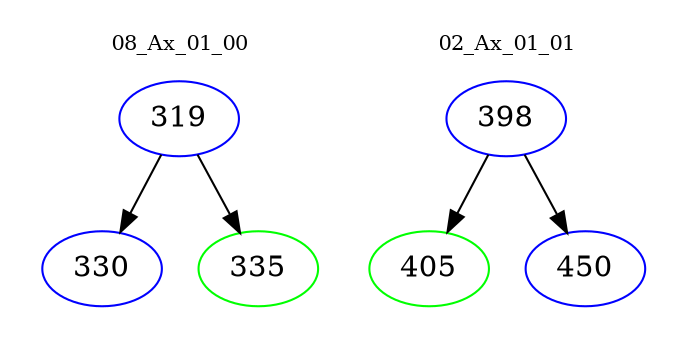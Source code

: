 digraph{
subgraph cluster_0 {
color = white
label = "08_Ax_01_00";
fontsize=10;
T0_319 [label="319", color="blue"]
T0_319 -> T0_330 [color="black"]
T0_330 [label="330", color="blue"]
T0_319 -> T0_335 [color="black"]
T0_335 [label="335", color="green"]
}
subgraph cluster_1 {
color = white
label = "02_Ax_01_01";
fontsize=10;
T1_398 [label="398", color="blue"]
T1_398 -> T1_405 [color="black"]
T1_405 [label="405", color="green"]
T1_398 -> T1_450 [color="black"]
T1_450 [label="450", color="blue"]
}
}
